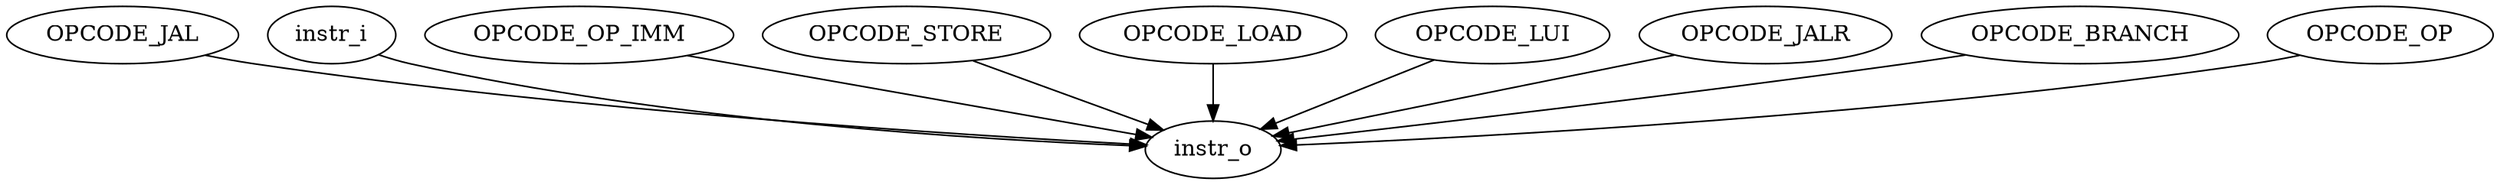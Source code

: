 strict digraph "" {
	OPCODE_JAL	 [complexity=12,
		importance=0.387620919394,
		rank=0.0323017432828];
	instr_o	 [complexity=0,
		importance=0.327014924698,
		rank=0.0];
	OPCODE_JAL -> instr_o;
	instr_i	 [complexity=148,
		importance=54.6720984192,
		rank=0.3694060704];
	instr_i -> instr_o;
	OPCODE_OP_IMM	 [complexity=45,
		importance=2.34971046758,
		rank=0.0522157881685];
	OPCODE_OP_IMM -> instr_o;
	OPCODE_STORE	 [complexity=14,
		importance=0.714635844091,
		rank=0.0510454174351];
	OPCODE_STORE -> instr_o;
	OPCODE_LOAD	 [complexity=13,
		importance=0.714635844091,
		rank=0.054971988007];
	OPCODE_LOAD -> instr_o;
	OPCODE_LUI	 [complexity=5,
		importance=0.387620919394,
		rank=0.0775241838787];
	OPCODE_LUI -> instr_o;
	OPCODE_JALR	 [complexity=6,
		importance=0.714635844091,
		rank=0.119105974015];
	OPCODE_JALR -> instr_o;
	OPCODE_BRANCH	 [complexity=10,
		importance=0.387620919394,
		rank=0.0387620919394];
	OPCODE_BRANCH -> instr_o;
	OPCODE_OP	 [complexity=29,
		importance=2.02269554288,
		rank=0.0697481221684];
	OPCODE_OP -> instr_o;
}
